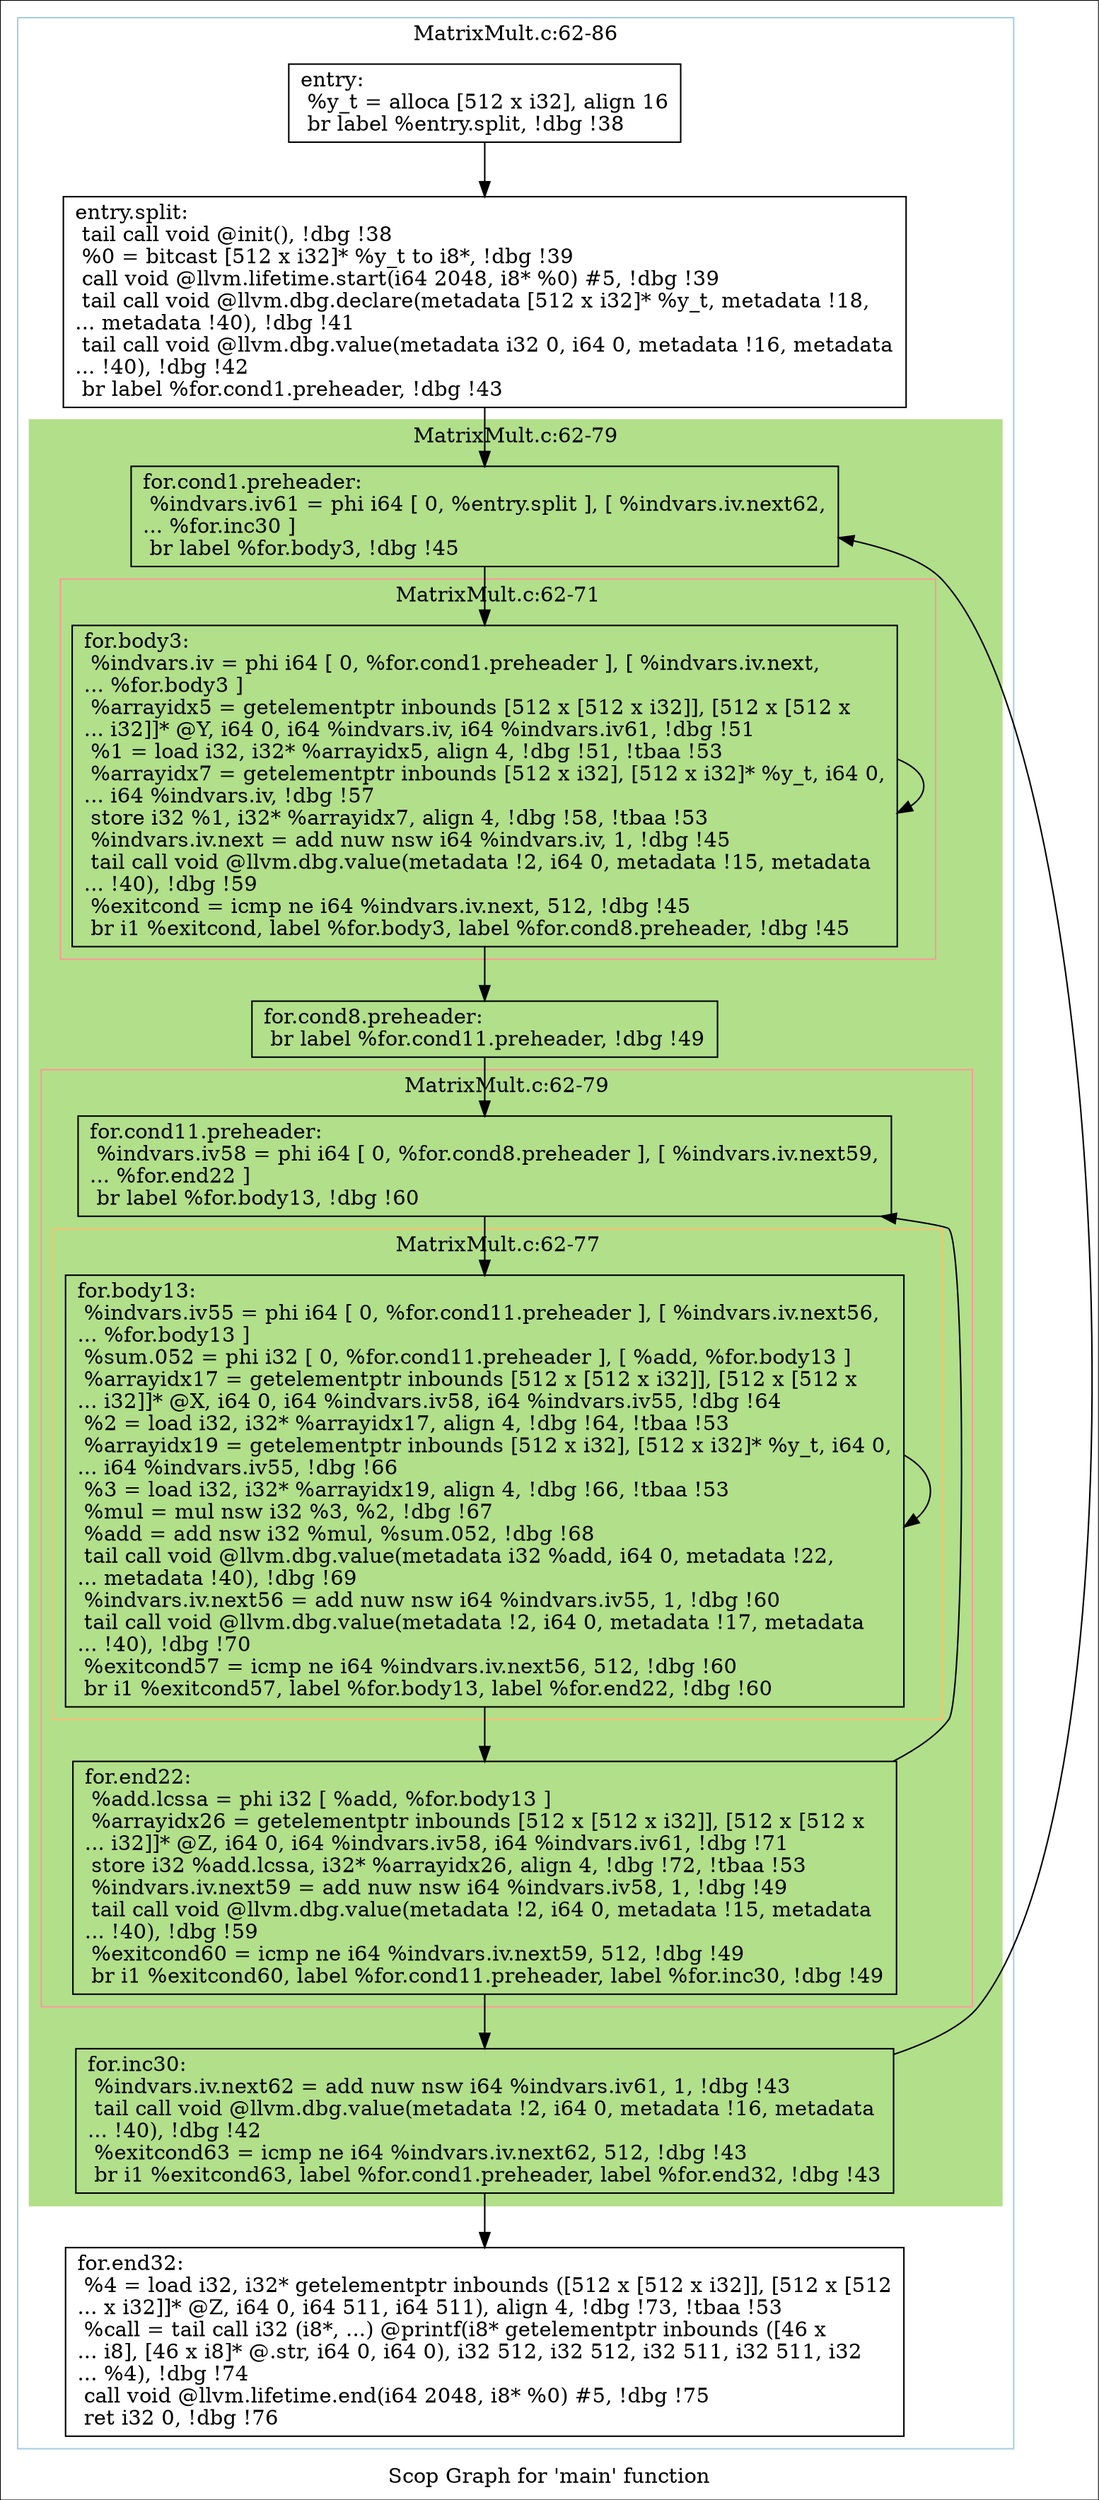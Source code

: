 digraph "Scop Graph for 'main' function" {
	label="Scop Graph for 'main' function";

	Node0x992aca0 [shape=record,label="{entry:\l  %y_t = alloca [512 x i32], align 16\l  br label %entry.split, !dbg !38\l}"];
	Node0x992aca0 -> Node0x9865bb0;
	Node0x9865bb0 [shape=record,label="{entry.split:                                      \l  tail call void @init(), !dbg !38\l  %0 = bitcast [512 x i32]* %y_t to i8*, !dbg !39\l  call void @llvm.lifetime.start(i64 2048, i8* %0) #5, !dbg !39\l  tail call void @llvm.dbg.declare(metadata [512 x i32]* %y_t, metadata !18,\l... metadata !40), !dbg !41\l  tail call void @llvm.dbg.value(metadata i32 0, i64 0, metadata !16, metadata\l... !40), !dbg !42\l  br label %for.cond1.preheader, !dbg !43\l}"];
	Node0x9865bb0 -> Node0x9865b80;
	Node0x9865b80 [shape=record,label="{for.cond1.preheader:                              \l  %indvars.iv61 = phi i64 [ 0, %entry.split ], [ %indvars.iv.next62,\l... %for.inc30 ]\l  br label %for.body3, !dbg !45\l}"];
	Node0x9865b80 -> Node0x985e030;
	Node0x985e030 [shape=record,label="{for.body3:                                        \l  %indvars.iv = phi i64 [ 0, %for.cond1.preheader ], [ %indvars.iv.next,\l... %for.body3 ]\l  %arrayidx5 = getelementptr inbounds [512 x [512 x i32]], [512 x [512 x\l... i32]]* @Y, i64 0, i64 %indvars.iv, i64 %indvars.iv61, !dbg !51\l  %1 = load i32, i32* %arrayidx5, align 4, !dbg !51, !tbaa !53\l  %arrayidx7 = getelementptr inbounds [512 x i32], [512 x i32]* %y_t, i64 0,\l... i64 %indvars.iv, !dbg !57\l  store i32 %1, i32* %arrayidx7, align 4, !dbg !58, !tbaa !53\l  %indvars.iv.next = add nuw nsw i64 %indvars.iv, 1, !dbg !45\l  tail call void @llvm.dbg.value(metadata !2, i64 0, metadata !15, metadata\l... !40), !dbg !59\l  %exitcond = icmp ne i64 %indvars.iv.next, 512, !dbg !45\l  br i1 %exitcond, label %for.body3, label %for.cond8.preheader, !dbg !45\l}"];
	Node0x985e030 -> Node0x985e030[constraint=false];
	Node0x985e030 -> Node0x985e050;
	Node0x985e050 [shape=record,label="{for.cond8.preheader:                              \l  br label %for.cond11.preheader, !dbg !49\l}"];
	Node0x985e050 -> Node0x9861960;
	Node0x9861960 [shape=record,label="{for.cond11.preheader:                             \l  %indvars.iv58 = phi i64 [ 0, %for.cond8.preheader ], [ %indvars.iv.next59,\l... %for.end22 ]\l  br label %for.body13, !dbg !60\l}"];
	Node0x9861960 -> Node0x9861980;
	Node0x9861980 [shape=record,label="{for.body13:                                       \l  %indvars.iv55 = phi i64 [ 0, %for.cond11.preheader ], [ %indvars.iv.next56,\l... %for.body13 ]\l  %sum.052 = phi i32 [ 0, %for.cond11.preheader ], [ %add, %for.body13 ]\l  %arrayidx17 = getelementptr inbounds [512 x [512 x i32]], [512 x [512 x\l... i32]]* @X, i64 0, i64 %indvars.iv58, i64 %indvars.iv55, !dbg !64\l  %2 = load i32, i32* %arrayidx17, align 4, !dbg !64, !tbaa !53\l  %arrayidx19 = getelementptr inbounds [512 x i32], [512 x i32]* %y_t, i64 0,\l... i64 %indvars.iv55, !dbg !66\l  %3 = load i32, i32* %arrayidx19, align 4, !dbg !66, !tbaa !53\l  %mul = mul nsw i32 %3, %2, !dbg !67\l  %add = add nsw i32 %mul, %sum.052, !dbg !68\l  tail call void @llvm.dbg.value(metadata i32 %add, i64 0, metadata !22,\l... metadata !40), !dbg !69\l  %indvars.iv.next56 = add nuw nsw i64 %indvars.iv55, 1, !dbg !60\l  tail call void @llvm.dbg.value(metadata !2, i64 0, metadata !17, metadata\l... !40), !dbg !70\l  %exitcond57 = icmp ne i64 %indvars.iv.next56, 512, !dbg !60\l  br i1 %exitcond57, label %for.body13, label %for.end22, !dbg !60\l}"];
	Node0x9861980 -> Node0x9861980[constraint=false];
	Node0x9861980 -> Node0x9864d70;
	Node0x9864d70 [shape=record,label="{for.end22:                                        \l  %add.lcssa = phi i32 [ %add, %for.body13 ]\l  %arrayidx26 = getelementptr inbounds [512 x [512 x i32]], [512 x [512 x\l... i32]]* @Z, i64 0, i64 %indvars.iv58, i64 %indvars.iv61, !dbg !71\l  store i32 %add.lcssa, i32* %arrayidx26, align 4, !dbg !72, !tbaa !53\l  %indvars.iv.next59 = add nuw nsw i64 %indvars.iv58, 1, !dbg !49\l  tail call void @llvm.dbg.value(metadata !2, i64 0, metadata !15, metadata\l... !40), !dbg !59\l  %exitcond60 = icmp ne i64 %indvars.iv.next59, 512, !dbg !49\l  br i1 %exitcond60, label %for.cond11.preheader, label %for.inc30, !dbg !49\l}"];
	Node0x9864d70 -> Node0x9861960[constraint=false];
	Node0x9864d70 -> Node0x9864dd0;
	Node0x9864dd0 [shape=record,label="{for.inc30:                                        \l  %indvars.iv.next62 = add nuw nsw i64 %indvars.iv61, 1, !dbg !43\l  tail call void @llvm.dbg.value(metadata !2, i64 0, metadata !16, metadata\l... !40), !dbg !42\l  %exitcond63 = icmp ne i64 %indvars.iv.next62, 512, !dbg !43\l  br i1 %exitcond63, label %for.cond1.preheader, label %for.end32, !dbg !43\l}"];
	Node0x9864dd0 -> Node0x9865b80[constraint=false];
	Node0x9864dd0 -> Node0x9864df0;
	Node0x9864df0 [shape=record,label="{for.end32:                                        \l  %4 = load i32, i32* getelementptr inbounds ([512 x [512 x i32]], [512 x [512\l... x i32]]* @Z, i64 0, i64 511, i64 511), align 4, !dbg !73, !tbaa !53\l  %call = tail call i32 (i8*, ...) @printf(i8* getelementptr inbounds ([46 x\l... i8], [46 x i8]* @.str, i64 0, i64 0), i32 512, i32 512, i32 511, i32 511, i32\l... %4), !dbg !74\l  call void @llvm.lifetime.end(i64 2048, i8* %0) #5, !dbg !75\l  ret i32 0, !dbg !76\l}"];
	colorscheme = "paired12"
        subgraph cluster_0x9856a80 {
          label = "MatrixMult.c:62-86
";
          style = solid;
          color = 1
          subgraph cluster_0x9861650 {
            label = "MatrixMult.c:62-79
";
            style = filled;
            color = 3            subgraph cluster_0x9865590 {
              label = "MatrixMult.c:62-71
";
              style = solid;
              color = 5
              Node0x985e030;
            }
            subgraph cluster_0x9862f10 {
              label = "MatrixMult.c:62-79
";
              style = solid;
              color = 5
              subgraph cluster_0x98617b0 {
                label = "MatrixMult.c:62-77
";
                style = solid;
                color = 7
                Node0x9861980;
              }
              Node0x9861960;
              Node0x9864d70;
            }
            Node0x9865b80;
            Node0x985e050;
            Node0x9864dd0;
          }
          Node0x992aca0;
          Node0x9865bb0;
          Node0x9864df0;
        }
}
